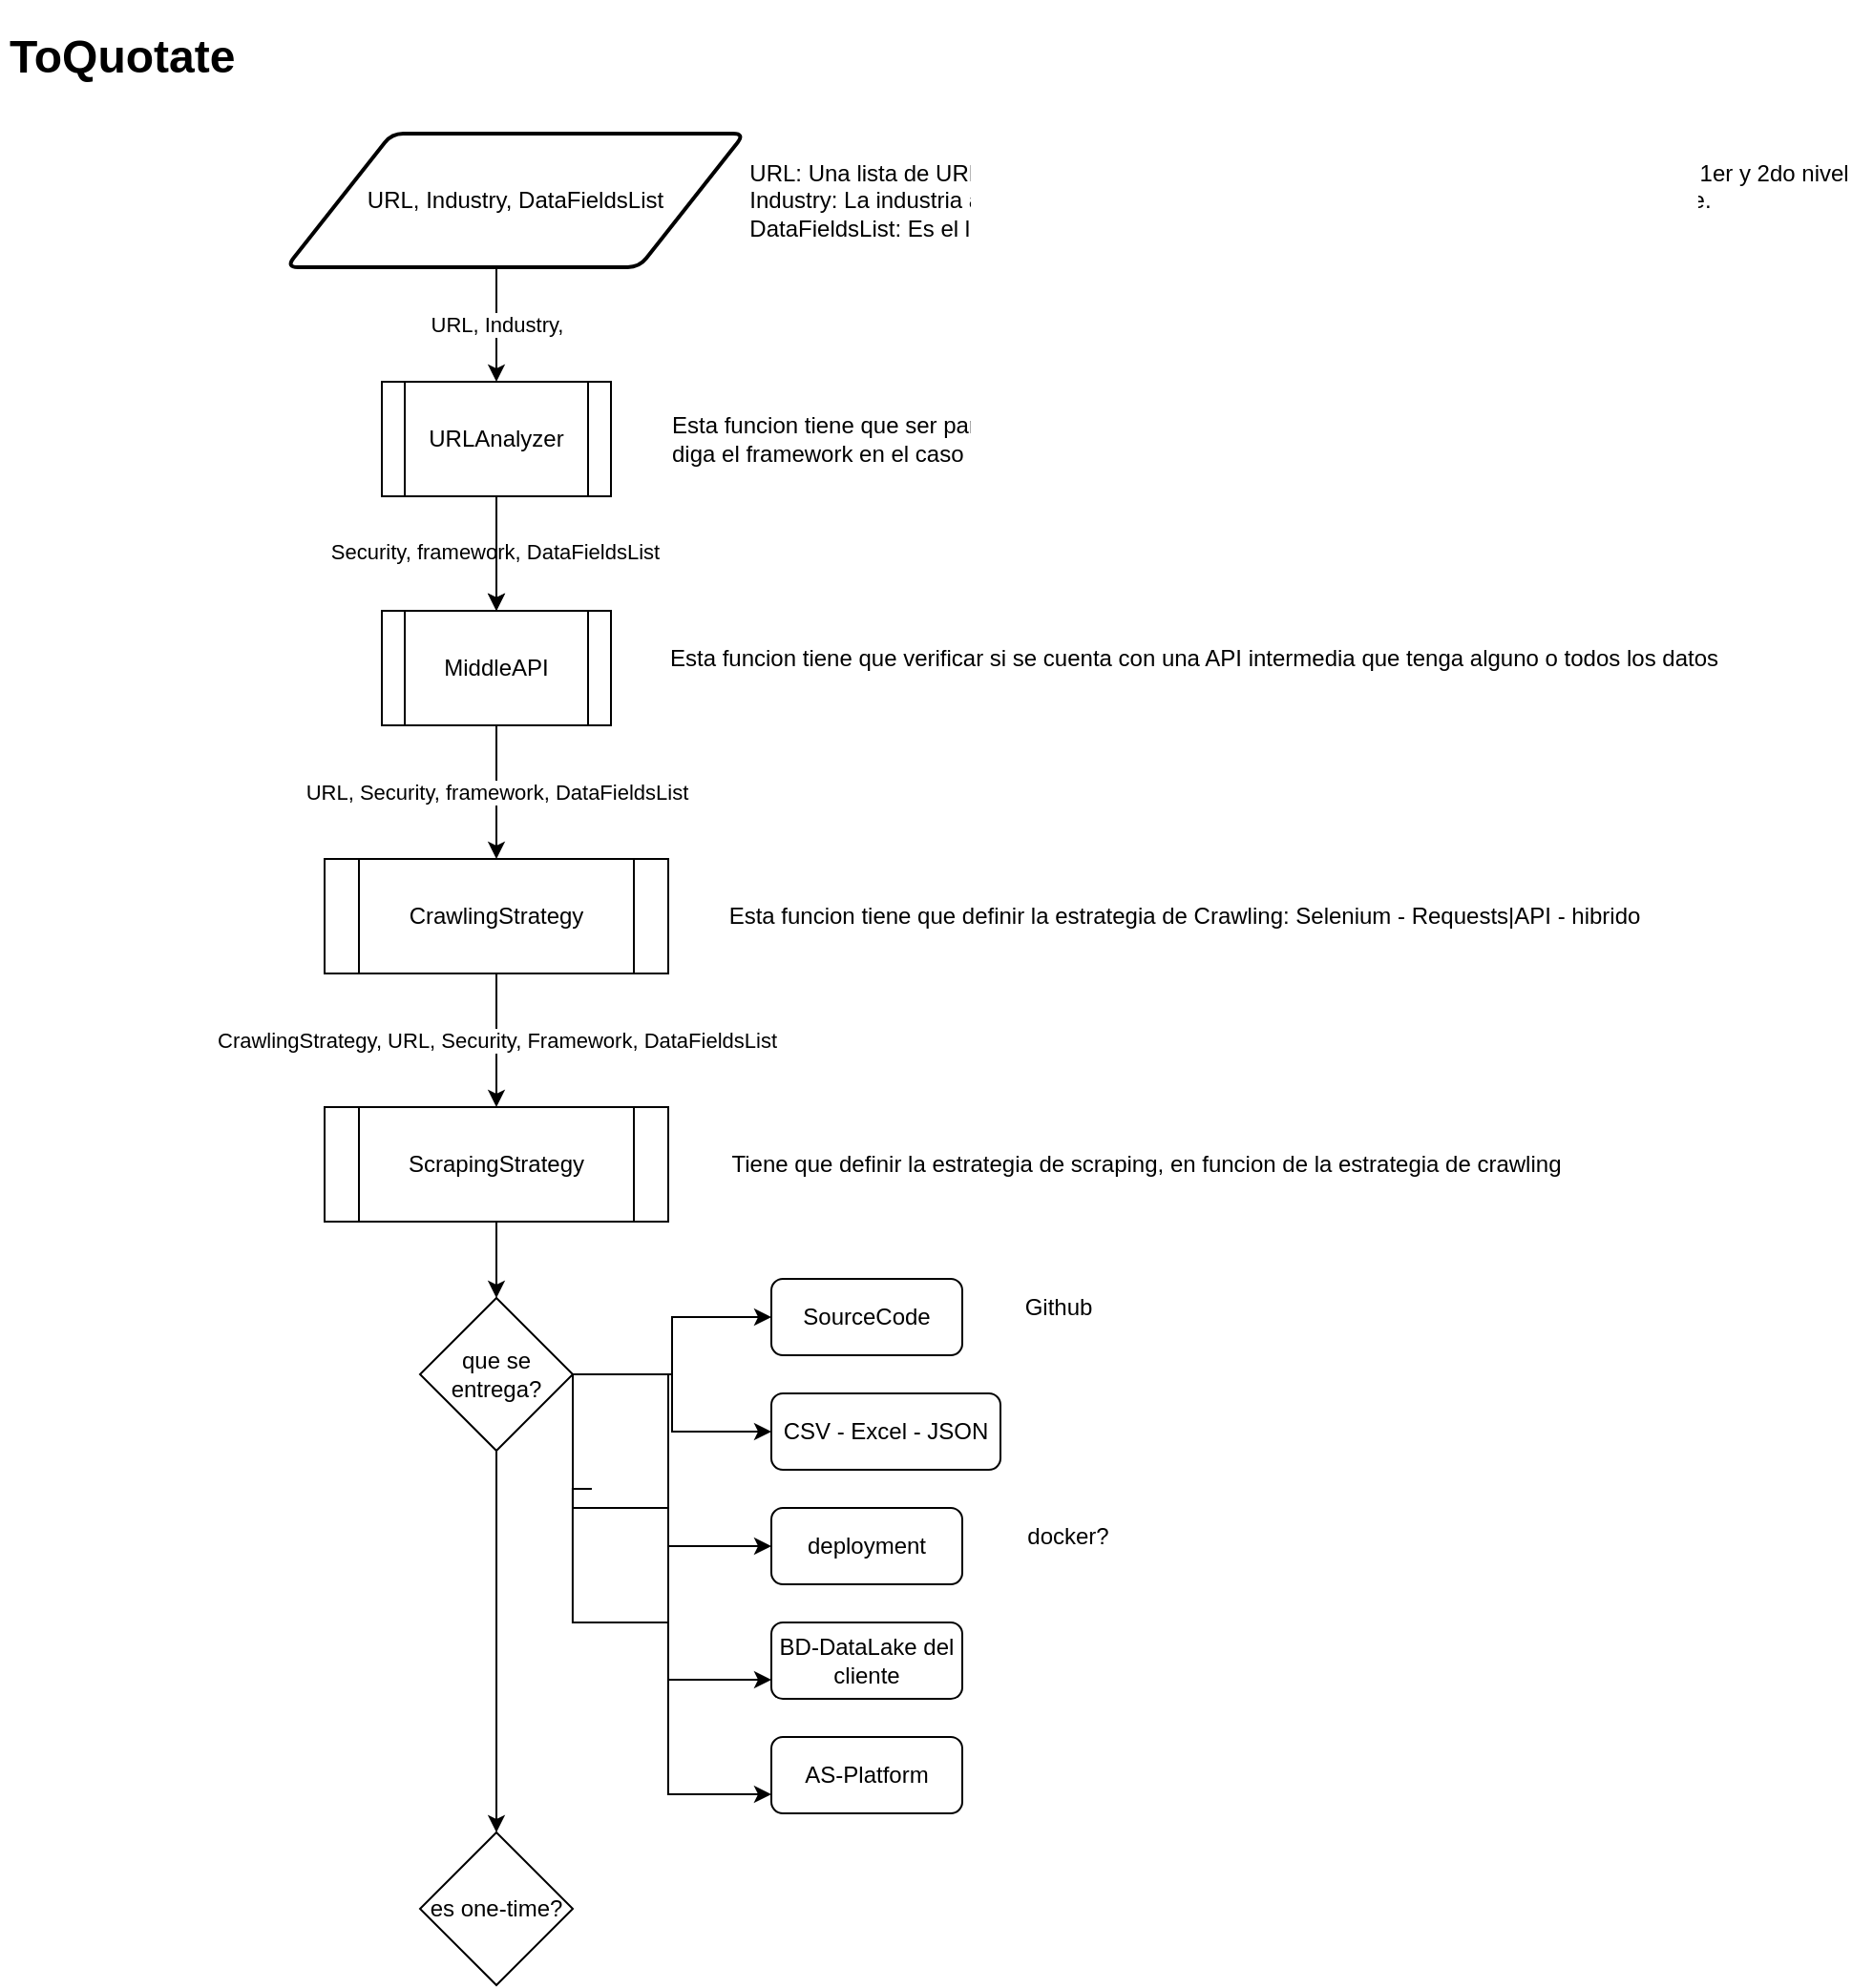 <mxfile version="22.0.6" type="github">
  <diagram id="C5RBs43oDa-KdzZeNtuy" name="Page-1">
    <mxGraphModel dx="819" dy="433" grid="1" gridSize="10" guides="1" tooltips="1" connect="1" arrows="1" fold="1" page="1" pageScale="1" pageWidth="827" pageHeight="1169" math="0" shadow="0">
      <root>
        <mxCell id="WIyWlLk6GJQsqaUBKTNV-0" />
        <mxCell id="WIyWlLk6GJQsqaUBKTNV-1" parent="WIyWlLk6GJQsqaUBKTNV-0" />
        <mxCell id="pagteGiefD8Yf4r841vS-0" value="&lt;h1&gt;&lt;span style=&quot;background-color: initial;&quot;&gt;ToQuotate&lt;/span&gt;&lt;br&gt;&lt;/h1&gt;" style="text;html=1;strokeColor=none;fillColor=none;spacing=5;spacingTop=-20;whiteSpace=wrap;overflow=hidden;rounded=0;" vertex="1" parent="WIyWlLk6GJQsqaUBKTNV-1">
          <mxGeometry x="10" y="10" width="140" height="40" as="geometry" />
        </mxCell>
        <mxCell id="pagteGiefD8Yf4r841vS-3" value="" style="endArrow=classic;html=1;rounded=0;" edge="1" parent="WIyWlLk6GJQsqaUBKTNV-1">
          <mxGeometry width="50" height="50" relative="1" as="geometry">
            <mxPoint x="403.5" y="60" as="sourcePoint" />
            <mxPoint x="404" y="60" as="targetPoint" />
          </mxGeometry>
        </mxCell>
        <mxCell id="pagteGiefD8Yf4r841vS-5" value="URL, Industry, DataFieldsList" style="shape=parallelogram;html=1;strokeWidth=2;perimeter=parallelogramPerimeter;whiteSpace=wrap;rounded=1;arcSize=12;size=0.23;" vertex="1" parent="WIyWlLk6GJQsqaUBKTNV-1">
          <mxGeometry x="160" y="70" width="240" height="70" as="geometry" />
        </mxCell>
        <mxCell id="pagteGiefD8Yf4r841vS-10" style="edgeStyle=orthogonalEdgeStyle;rounded=0;orthogonalLoop=1;jettySize=auto;html=1;" edge="1" parent="WIyWlLk6GJQsqaUBKTNV-1" source="pagteGiefD8Yf4r841vS-6" target="pagteGiefD8Yf4r841vS-8">
          <mxGeometry relative="1" as="geometry" />
        </mxCell>
        <mxCell id="pagteGiefD8Yf4r841vS-11" value="Security, framework, DataFieldsList" style="edgeLabel;html=1;align=center;verticalAlign=middle;resizable=0;points=[];" vertex="1" connectable="0" parent="pagteGiefD8Yf4r841vS-10">
          <mxGeometry x="-0.05" y="-1" relative="1" as="geometry">
            <mxPoint as="offset" />
          </mxGeometry>
        </mxCell>
        <mxCell id="pagteGiefD8Yf4r841vS-12" value="" style="edgeStyle=orthogonalEdgeStyle;rounded=0;orthogonalLoop=1;jettySize=auto;html=1;" edge="1" parent="WIyWlLk6GJQsqaUBKTNV-1" source="pagteGiefD8Yf4r841vS-6" target="pagteGiefD8Yf4r841vS-8">
          <mxGeometry relative="1" as="geometry" />
        </mxCell>
        <mxCell id="pagteGiefD8Yf4r841vS-6" value="URLAnalyzer" style="shape=process;whiteSpace=wrap;html=1;backgroundOutline=1;" vertex="1" parent="WIyWlLk6GJQsqaUBKTNV-1">
          <mxGeometry x="210" y="200" width="120" height="60" as="geometry" />
        </mxCell>
        <mxCell id="pagteGiefD8Yf4r841vS-16" value="URL, Security, framework, DataFieldsList" style="edgeStyle=orthogonalEdgeStyle;rounded=0;orthogonalLoop=1;jettySize=auto;html=1;entryX=0.5;entryY=0;entryDx=0;entryDy=0;" edge="1" parent="WIyWlLk6GJQsqaUBKTNV-1" source="pagteGiefD8Yf4r841vS-8" target="pagteGiefD8Yf4r841vS-15">
          <mxGeometry relative="1" as="geometry" />
        </mxCell>
        <mxCell id="pagteGiefD8Yf4r841vS-8" value="MiddleAPI" style="shape=process;whiteSpace=wrap;html=1;backgroundOutline=1;" vertex="1" parent="WIyWlLk6GJQsqaUBKTNV-1">
          <mxGeometry x="210" y="320" width="120" height="60" as="geometry" />
        </mxCell>
        <mxCell id="pagteGiefD8Yf4r841vS-9" value="URL, Industry," style="endArrow=classic;html=1;rounded=0;entryX=0.5;entryY=0;entryDx=0;entryDy=0;" edge="1" parent="WIyWlLk6GJQsqaUBKTNV-1" target="pagteGiefD8Yf4r841vS-6">
          <mxGeometry width="50" height="50" relative="1" as="geometry">
            <mxPoint x="270" y="140" as="sourcePoint" />
            <mxPoint x="320" y="90" as="targetPoint" />
            <Array as="points" />
          </mxGeometry>
        </mxCell>
        <mxCell id="pagteGiefD8Yf4r841vS-13" value="Esta funcion tiene que ser parecida a wappalyzer. La clave es que busque la proteccion antibot y nos diga el framework en el caso de que la industria sea ecommerce" style="text;strokeColor=none;align=left;fillColor=none;html=1;verticalAlign=middle;whiteSpace=wrap;rounded=0;" vertex="1" parent="WIyWlLk6GJQsqaUBKTNV-1">
          <mxGeometry x="360" y="210" width="540" height="40" as="geometry" />
        </mxCell>
        <mxCell id="pagteGiefD8Yf4r841vS-14" value="Esta funcion tiene que verificar si se cuenta con una API intermedia que tenga alguno o todos los datos" style="text;html=1;align=center;verticalAlign=middle;resizable=0;points=[];autosize=1;strokeColor=none;fillColor=none;" vertex="1" parent="WIyWlLk6GJQsqaUBKTNV-1">
          <mxGeometry x="350" y="330" width="570" height="30" as="geometry" />
        </mxCell>
        <mxCell id="pagteGiefD8Yf4r841vS-21" value="CrawlingStrategy, URL, Security, Framework, DataFieldsList" style="edgeStyle=orthogonalEdgeStyle;rounded=0;orthogonalLoop=1;jettySize=auto;html=1;" edge="1" parent="WIyWlLk6GJQsqaUBKTNV-1" source="pagteGiefD8Yf4r841vS-15" target="pagteGiefD8Yf4r841vS-18">
          <mxGeometry relative="1" as="geometry" />
        </mxCell>
        <mxCell id="pagteGiefD8Yf4r841vS-15" value="CrawlingStrategy" style="shape=process;whiteSpace=wrap;html=1;backgroundOutline=1;" vertex="1" parent="WIyWlLk6GJQsqaUBKTNV-1">
          <mxGeometry x="180" y="450" width="180" height="60" as="geometry" />
        </mxCell>
        <mxCell id="pagteGiefD8Yf4r841vS-17" value="Esta funcion tiene que definir la estrategia de Crawling: Selenium - Requests|API - hibrido" style="text;html=1;align=center;verticalAlign=middle;resizable=0;points=[];autosize=1;strokeColor=none;fillColor=none;" vertex="1" parent="WIyWlLk6GJQsqaUBKTNV-1">
          <mxGeometry x="380" y="465" width="500" height="30" as="geometry" />
        </mxCell>
        <mxCell id="pagteGiefD8Yf4r841vS-23" style="edgeStyle=orthogonalEdgeStyle;rounded=0;orthogonalLoop=1;jettySize=auto;html=1;entryX=0.5;entryY=0;entryDx=0;entryDy=0;" edge="1" parent="WIyWlLk6GJQsqaUBKTNV-1" source="pagteGiefD8Yf4r841vS-18" target="pagteGiefD8Yf4r841vS-22">
          <mxGeometry relative="1" as="geometry" />
        </mxCell>
        <mxCell id="pagteGiefD8Yf4r841vS-18" value="ScrapingStrategy" style="shape=process;whiteSpace=wrap;html=1;backgroundOutline=1;" vertex="1" parent="WIyWlLk6GJQsqaUBKTNV-1">
          <mxGeometry x="180" y="580" width="180" height="60" as="geometry" />
        </mxCell>
        <mxCell id="pagteGiefD8Yf4r841vS-19" value="Tiene que definir la estrategia de scraping, en funcion de la estrategia de crawling" style="text;html=1;align=center;verticalAlign=middle;resizable=0;points=[];autosize=1;strokeColor=none;fillColor=none;" vertex="1" parent="WIyWlLk6GJQsqaUBKTNV-1">
          <mxGeometry x="380" y="595" width="460" height="30" as="geometry" />
        </mxCell>
        <mxCell id="pagteGiefD8Yf4r841vS-20" value="&lt;div style=&quot;text-align: left;&quot;&gt;&lt;span style=&quot;background-color: initial;&quot;&gt;URL: Una lista de URLs de ejemplos. Sobre todo si son dos niveles, debe haber ejemplos de 1er y 2do nivel&lt;/span&gt;&lt;/div&gt;&lt;div style=&quot;text-align: left;&quot;&gt;&lt;span style=&quot;background-color: initial;&quot;&gt;Industry: La industria a la que pertenece el analisis. Ecommerce tiene un tratamiento diferente.&lt;/span&gt;&lt;/div&gt;&lt;div style=&quot;text-align: left;&quot;&gt;&lt;span style=&quot;background-color: initial;&quot;&gt;DataFieldsList: Es el listado de campos de datos objetivos.&lt;/span&gt;&lt;/div&gt;" style="text;html=1;align=center;verticalAlign=middle;resizable=0;points=[];autosize=1;strokeColor=none;fillColor=none;" vertex="1" parent="WIyWlLk6GJQsqaUBKTNV-1">
          <mxGeometry x="390" y="75" width="600" height="60" as="geometry" />
        </mxCell>
        <mxCell id="pagteGiefD8Yf4r841vS-33" style="edgeStyle=orthogonalEdgeStyle;rounded=0;orthogonalLoop=1;jettySize=auto;html=1;" edge="1" parent="WIyWlLk6GJQsqaUBKTNV-1" source="pagteGiefD8Yf4r841vS-22" target="pagteGiefD8Yf4r841vS-25">
          <mxGeometry relative="1" as="geometry" />
        </mxCell>
        <mxCell id="pagteGiefD8Yf4r841vS-41" style="edgeStyle=orthogonalEdgeStyle;rounded=0;orthogonalLoop=1;jettySize=auto;html=1;entryX=0.5;entryY=0;entryDx=0;entryDy=0;" edge="1" parent="WIyWlLk6GJQsqaUBKTNV-1" source="pagteGiefD8Yf4r841vS-22" target="pagteGiefD8Yf4r841vS-40">
          <mxGeometry relative="1" as="geometry" />
        </mxCell>
        <mxCell id="pagteGiefD8Yf4r841vS-22" value="que se entrega?" style="rhombus;whiteSpace=wrap;html=1;" vertex="1" parent="WIyWlLk6GJQsqaUBKTNV-1">
          <mxGeometry x="230" y="680" width="80" height="80" as="geometry" />
        </mxCell>
        <mxCell id="pagteGiefD8Yf4r841vS-25" value="SourceCode" style="rounded=1;whiteSpace=wrap;html=1;" vertex="1" parent="WIyWlLk6GJQsqaUBKTNV-1">
          <mxGeometry x="414" y="670" width="100" height="40" as="geometry" />
        </mxCell>
        <mxCell id="pagteGiefD8Yf4r841vS-26" value="CSV - Excel - JSON" style="rounded=1;whiteSpace=wrap;html=1;" vertex="1" parent="WIyWlLk6GJQsqaUBKTNV-1">
          <mxGeometry x="414" y="730" width="120" height="40" as="geometry" />
        </mxCell>
        <mxCell id="pagteGiefD8Yf4r841vS-27" value="Github" style="text;html=1;align=center;verticalAlign=middle;resizable=0;points=[];autosize=1;strokeColor=none;fillColor=none;" vertex="1" parent="WIyWlLk6GJQsqaUBKTNV-1">
          <mxGeometry x="534" y="670" width="60" height="30" as="geometry" />
        </mxCell>
        <mxCell id="pagteGiefD8Yf4r841vS-28" value="deployment" style="rounded=1;whiteSpace=wrap;html=1;" vertex="1" parent="WIyWlLk6GJQsqaUBKTNV-1">
          <mxGeometry x="414" y="790" width="100" height="40" as="geometry" />
        </mxCell>
        <mxCell id="pagteGiefD8Yf4r841vS-29" value="docker?" style="text;html=1;align=center;verticalAlign=middle;resizable=0;points=[];autosize=1;strokeColor=none;fillColor=none;" vertex="1" parent="WIyWlLk6GJQsqaUBKTNV-1">
          <mxGeometry x="534" y="790" width="70" height="30" as="geometry" />
        </mxCell>
        <mxCell id="pagteGiefD8Yf4r841vS-31" value="BD-DataLake del cliente" style="rounded=1;whiteSpace=wrap;html=1;" vertex="1" parent="WIyWlLk6GJQsqaUBKTNV-1">
          <mxGeometry x="414" y="850" width="100" height="40" as="geometry" />
        </mxCell>
        <mxCell id="pagteGiefD8Yf4r841vS-32" value="AS-Platform" style="rounded=1;whiteSpace=wrap;html=1;" vertex="1" parent="WIyWlLk6GJQsqaUBKTNV-1">
          <mxGeometry x="414" y="910" width="100" height="40" as="geometry" />
        </mxCell>
        <mxCell id="pagteGiefD8Yf4r841vS-34" style="edgeStyle=orthogonalEdgeStyle;rounded=0;orthogonalLoop=1;jettySize=auto;html=1;" edge="1" parent="WIyWlLk6GJQsqaUBKTNV-1" source="pagteGiefD8Yf4r841vS-22" target="pagteGiefD8Yf4r841vS-26">
          <mxGeometry relative="1" as="geometry" />
        </mxCell>
        <mxCell id="pagteGiefD8Yf4r841vS-36" style="edgeStyle=orthogonalEdgeStyle;rounded=0;orthogonalLoop=1;jettySize=auto;html=1;entryX=0;entryY=0.5;entryDx=0;entryDy=0;exitX=1;exitY=0.5;exitDx=0;exitDy=0;" edge="1" parent="WIyWlLk6GJQsqaUBKTNV-1" source="pagteGiefD8Yf4r841vS-22" target="pagteGiefD8Yf4r841vS-28">
          <mxGeometry relative="1" as="geometry">
            <mxPoint x="310" y="780" as="sourcePoint" />
            <mxPoint x="410" y="810" as="targetPoint" />
            <Array as="points">
              <mxPoint x="360" y="720" />
              <mxPoint x="360" y="810" />
            </Array>
          </mxGeometry>
        </mxCell>
        <mxCell id="pagteGiefD8Yf4r841vS-37" style="edgeStyle=orthogonalEdgeStyle;rounded=0;orthogonalLoop=1;jettySize=auto;html=1;entryX=0;entryY=0.5;entryDx=0;entryDy=0;" edge="1" parent="WIyWlLk6GJQsqaUBKTNV-1">
          <mxGeometry relative="1" as="geometry">
            <mxPoint x="320" y="720" as="sourcePoint" />
            <mxPoint x="414" y="880" as="targetPoint" />
            <Array as="points">
              <mxPoint x="310" y="720" />
              <mxPoint x="310" y="790" />
              <mxPoint x="360" y="790" />
              <mxPoint x="360" y="880" />
            </Array>
          </mxGeometry>
        </mxCell>
        <mxCell id="pagteGiefD8Yf4r841vS-38" style="edgeStyle=orthogonalEdgeStyle;rounded=0;orthogonalLoop=1;jettySize=auto;html=1;entryX=0;entryY=0.5;entryDx=0;entryDy=0;" edge="1" parent="WIyWlLk6GJQsqaUBKTNV-1">
          <mxGeometry relative="1" as="geometry">
            <mxPoint x="319.97" y="780" as="sourcePoint" />
            <mxPoint x="413.97" y="940" as="targetPoint" />
            <Array as="points">
              <mxPoint x="309.97" y="780" />
              <mxPoint x="309.97" y="850" />
              <mxPoint x="359.97" y="850" />
              <mxPoint x="359.97" y="940" />
            </Array>
          </mxGeometry>
        </mxCell>
        <mxCell id="pagteGiefD8Yf4r841vS-40" value="es one-time?" style="rhombus;whiteSpace=wrap;html=1;" vertex="1" parent="WIyWlLk6GJQsqaUBKTNV-1">
          <mxGeometry x="230" y="960" width="80" height="80" as="geometry" />
        </mxCell>
      </root>
    </mxGraphModel>
  </diagram>
</mxfile>
